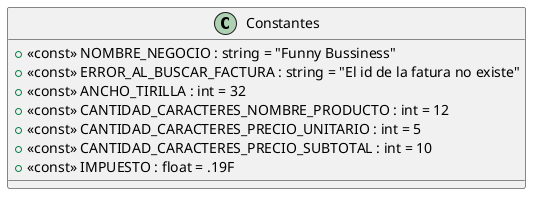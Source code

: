 @startuml
class Constantes {
    + <<const>> NOMBRE_NEGOCIO : string = "Funny Bussiness"
    + <<const>> ERROR_AL_BUSCAR_FACTURA : string = "El id de la fatura no existe"
    + <<const>> ANCHO_TIRILLA : int = 32
    + <<const>> CANTIDAD_CARACTERES_NOMBRE_PRODUCTO : int = 12
    + <<const>> CANTIDAD_CARACTERES_PRECIO_UNITARIO : int = 5
    + <<const>> CANTIDAD_CARACTERES_PRECIO_SUBTOTAL : int = 10
    + <<const>> IMPUESTO : float = .19F
}
@enduml
